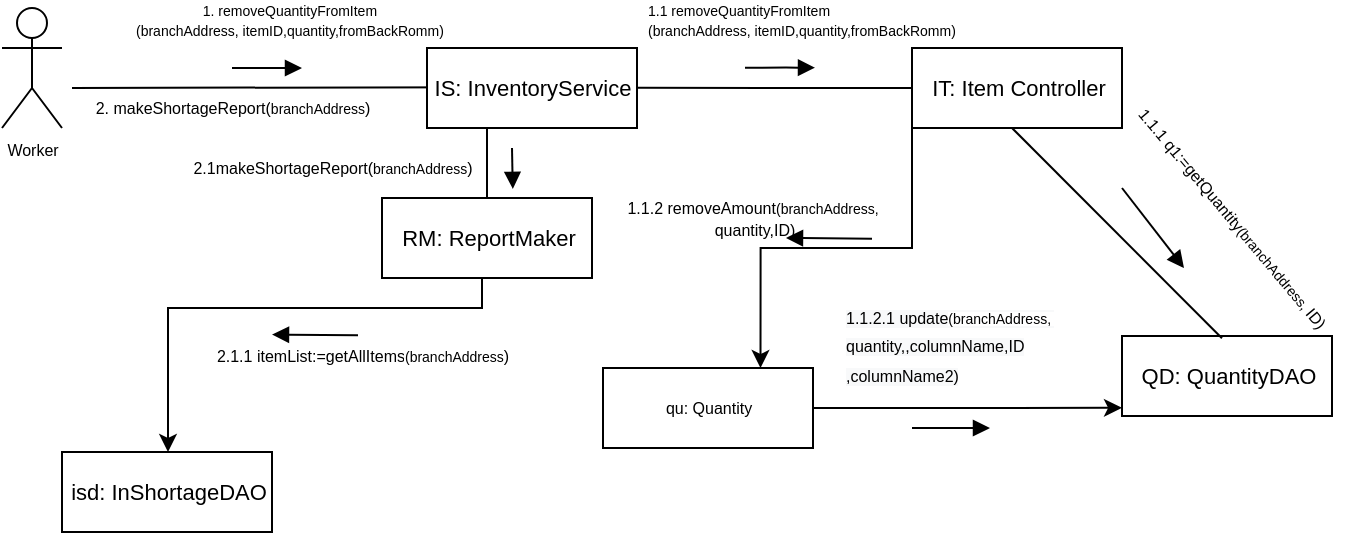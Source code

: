 <mxfile version="20.0.0" type="gitlab">
  <diagram id="ZnXcu67rTOXc79JGVjIP" name="Page-1">
    <mxGraphModel dx="539" dy="-874" grid="1" gridSize="10" guides="1" tooltips="1" connect="1" arrows="1" fold="1" page="1" pageScale="1" pageWidth="827" pageHeight="1169" math="0" shadow="0">
      <root>
        <mxCell id="0" />
        <mxCell id="1" parent="0" />
        <mxCell id="ftZpXZ7Cl26tDxCheSqU-1" value="Worker" style="shape=umlActor;verticalLabelPosition=bottom;verticalAlign=top;html=1;outlineConnect=0;fontSize=8;" parent="1" vertex="1">
          <mxGeometry x="70" y="1310" width="30" height="60" as="geometry" />
        </mxCell>
        <mxCell id="ftZpXZ7Cl26tDxCheSqU-2" value="" style="endArrow=none;html=1;rounded=0;fontSize=8;" parent="1" edge="1">
          <mxGeometry width="50" height="50" relative="1" as="geometry">
            <mxPoint x="105" y="1350" as="sourcePoint" />
            <mxPoint x="310" y="1349.58" as="targetPoint" />
          </mxGeometry>
        </mxCell>
        <mxCell id="ftZpXZ7Cl26tDxCheSqU-3" value="&lt;div style=&quot;text-align: center;&quot;&gt;&lt;span style=&quot;font-size: 7px;&quot;&gt;1. removeQuantityFromItem&lt;/span&gt;&lt;br style=&quot;font-size: 7px;&quot;&gt;&lt;span style=&quot;font-size: 7px;&quot;&gt;(branchAddress, itemID,quantity,fromBackRomm)&lt;/span&gt;&lt;br&gt;&lt;/div&gt;" style="endArrow=block;endFill=1;html=1;edgeStyle=orthogonalEdgeStyle;align=left;verticalAlign=top;rounded=0;fontSize=8;" parent="1" edge="1">
          <mxGeometry x="-1" y="64" relative="1" as="geometry">
            <mxPoint x="185" y="1340" as="sourcePoint" />
            <mxPoint x="220" y="1340" as="targetPoint" />
            <Array as="points">
              <mxPoint x="195" y="1340" />
              <mxPoint x="195" y="1340" />
            </Array>
            <mxPoint x="-50" y="24" as="offset" />
          </mxGeometry>
        </mxCell>
        <mxCell id="jRBBYqOmMAbDrLuwfa5f-2" style="edgeStyle=orthogonalEdgeStyle;rounded=0;orthogonalLoop=1;jettySize=auto;html=1;exitX=0.25;exitY=1;exitDx=0;exitDy=0;entryX=0.5;entryY=0;entryDx=0;entryDy=0;endArrow=none;endFill=0;" edge="1" parent="1" source="ftZpXZ7Cl26tDxCheSqU-4" target="jRBBYqOmMAbDrLuwfa5f-1">
          <mxGeometry relative="1" as="geometry" />
        </mxCell>
        <mxCell id="ftZpXZ7Cl26tDxCheSqU-4" value="&lt;span style=&quot;font-size: 11px;&quot;&gt;IS: InventoryService&lt;/span&gt;" style="html=1;fontSize=8;" parent="1" vertex="1">
          <mxGeometry x="282.5" y="1330" width="105" height="40" as="geometry" />
        </mxCell>
        <mxCell id="ftZpXZ7Cl26tDxCheSqU-5" style="edgeStyle=orthogonalEdgeStyle;rounded=0;orthogonalLoop=1;jettySize=auto;html=1;exitX=0;exitY=1;exitDx=0;exitDy=0;entryX=0.75;entryY=0;entryDx=0;entryDy=0;" parent="1" source="ftZpXZ7Cl26tDxCheSqU-7" target="ftZpXZ7Cl26tDxCheSqU-15" edge="1">
          <mxGeometry relative="1" as="geometry" />
        </mxCell>
        <mxCell id="ftZpXZ7Cl26tDxCheSqU-6" style="edgeStyle=orthogonalEdgeStyle;rounded=0;orthogonalLoop=1;jettySize=auto;html=1;exitX=0.5;exitY=1;exitDx=0;exitDy=0;" parent="1" source="jRBBYqOmMAbDrLuwfa5f-1" target="ftZpXZ7Cl26tDxCheSqU-20" edge="1">
          <mxGeometry relative="1" as="geometry">
            <Array as="points">
              <mxPoint x="310" y="1445" />
              <mxPoint x="310" y="1460" />
              <mxPoint x="153" y="1460" />
            </Array>
            <mxPoint x="190" y="1448" as="sourcePoint" />
          </mxGeometry>
        </mxCell>
        <mxCell id="ftZpXZ7Cl26tDxCheSqU-7" value="&lt;span style=&quot;font-size: 11px;&quot;&gt;IT: Item Controller&lt;/span&gt;" style="html=1;fontSize=8;" parent="1" vertex="1">
          <mxGeometry x="525" y="1330" width="105" height="40" as="geometry" />
        </mxCell>
        <mxCell id="ftZpXZ7Cl26tDxCheSqU-8" value="" style="endArrow=none;html=1;rounded=0;fontSize=8;entryX=0;entryY=0.5;entryDx=0;entryDy=0;" parent="1" target="ftZpXZ7Cl26tDxCheSqU-7" edge="1">
          <mxGeometry width="50" height="50" relative="1" as="geometry">
            <mxPoint x="387.5" y="1349.89" as="sourcePoint" />
            <mxPoint x="517.5" y="1349.71" as="targetPoint" />
          </mxGeometry>
        </mxCell>
        <mxCell id="ftZpXZ7Cl26tDxCheSqU-9" value="&lt;span style=&quot;font-size: 7px; text-align: center;&quot;&gt;1.1 removeQuantityFromItem&lt;/span&gt;&lt;br style=&quot;font-size: 7px; text-align: center;&quot;&gt;&lt;span style=&quot;font-size: 7px; text-align: center;&quot;&gt;(branchAddress, itemID,quantity,fromBackRomm)&lt;/span&gt;" style="endArrow=block;endFill=1;html=1;edgeStyle=orthogonalEdgeStyle;align=left;verticalAlign=top;rounded=0;fontSize=8;" parent="1" edge="1">
          <mxGeometry x="-1" y="64" relative="1" as="geometry">
            <mxPoint x="441.5" y="1339.85" as="sourcePoint" />
            <mxPoint x="476.5" y="1339.85" as="targetPoint" />
            <Array as="points">
              <mxPoint x="462" y="1340" />
              <mxPoint x="462" y="1340" />
            </Array>
            <mxPoint x="-50" y="24" as="offset" />
          </mxGeometry>
        </mxCell>
        <mxCell id="ftZpXZ7Cl26tDxCheSqU-10" value="&lt;span style=&quot;font-size: 11px;&quot;&gt;QD: QuantityDAO&lt;/span&gt;" style="html=1;fontSize=8;" parent="1" vertex="1">
          <mxGeometry x="630" y="1474" width="105" height="40" as="geometry" />
        </mxCell>
        <mxCell id="ftZpXZ7Cl26tDxCheSqU-11" value="" style="endArrow=none;html=1;rounded=0;fontSize=8;entryX=0.476;entryY=0.028;entryDx=0;entryDy=0;entryPerimeter=0;" parent="1" target="ftZpXZ7Cl26tDxCheSqU-10" edge="1">
          <mxGeometry width="50" height="50" relative="1" as="geometry">
            <mxPoint x="575" y="1370" as="sourcePoint" />
            <mxPoint x="760" y="1349.71" as="targetPoint" />
          </mxGeometry>
        </mxCell>
        <mxCell id="ftZpXZ7Cl26tDxCheSqU-12" value="" style="endArrow=block;endFill=1;html=1;rounded=0;fontSize=9;" parent="1" edge="1">
          <mxGeometry width="160" relative="1" as="geometry">
            <mxPoint x="630" y="1400" as="sourcePoint" />
            <mxPoint x="661" y="1440.0" as="targetPoint" />
          </mxGeometry>
        </mxCell>
        <mxCell id="ftZpXZ7Cl26tDxCheSqU-13" value="&lt;span style=&quot;font-size: 8px;&quot;&gt;1.1.1 q1:=getQuantity&lt;/span&gt;&lt;span style=&quot;font-size: 7px; background-color: rgb(255, 255, 255);&quot;&gt;(branchAddress,&amp;nbsp;&lt;/span&gt;&lt;span style=&quot;font-size: 8px;&quot;&gt;ID)&lt;/span&gt;" style="text;html=1;align=center;verticalAlign=middle;resizable=0;points=[];autosize=1;strokeColor=none;fillColor=none;fontSize=9;rotation=50;" parent="1" vertex="1">
          <mxGeometry x="605" y="1405" width="160" height="20" as="geometry" />
        </mxCell>
        <mxCell id="ftZpXZ7Cl26tDxCheSqU-14" style="edgeStyle=orthogonalEdgeStyle;rounded=0;orthogonalLoop=1;jettySize=auto;html=1;exitX=1;exitY=0.5;exitDx=0;exitDy=0;entryX=0;entryY=0.898;entryDx=0;entryDy=0;entryPerimeter=0;" parent="1" source="ftZpXZ7Cl26tDxCheSqU-15" target="ftZpXZ7Cl26tDxCheSqU-10" edge="1">
          <mxGeometry relative="1" as="geometry" />
        </mxCell>
        <mxCell id="ftZpXZ7Cl26tDxCheSqU-15" value="qu: Quantity" style="html=1;fontSize=8;" parent="1" vertex="1">
          <mxGeometry x="370.5" y="1490" width="105" height="40" as="geometry" />
        </mxCell>
        <mxCell id="ftZpXZ7Cl26tDxCheSqU-16" value="&lt;span style=&quot;font-size: 8px;&quot;&gt;1.1.2 removeAmount&lt;/span&gt;&lt;span style=&quot;font-size: 7px; background-color: rgb(255, 255, 255);&quot;&gt;(branchAddress,&amp;nbsp;&lt;/span&gt;&lt;span style=&quot;font-size: 8px;&quot;&gt;&lt;br&gt;quantity,ID)&lt;/span&gt;" style="text;html=1;align=center;verticalAlign=middle;resizable=0;points=[];autosize=1;strokeColor=none;fillColor=none;fontSize=9;rotation=0;" parent="1" vertex="1">
          <mxGeometry x="375.5" y="1400" width="140" height="30" as="geometry" />
        </mxCell>
        <mxCell id="ftZpXZ7Cl26tDxCheSqU-17" value="" style="endArrow=block;endFill=1;html=1;rounded=0;fontSize=9;" parent="1" edge="1">
          <mxGeometry width="160" relative="1" as="geometry">
            <mxPoint x="505" y="1425.33" as="sourcePoint" />
            <mxPoint x="462" y="1425" as="targetPoint" />
          </mxGeometry>
        </mxCell>
        <mxCell id="ftZpXZ7Cl26tDxCheSqU-18" value="&lt;span style=&quot;color: rgb(0, 0, 0); font-family: Helvetica; font-size: 8px; font-style: normal; font-variant-ligatures: normal; font-variant-caps: normal; font-weight: 400; letter-spacing: normal; orphans: 2; text-align: center; text-indent: 0px; text-transform: none; widows: 2; word-spacing: 0px; -webkit-text-stroke-width: 0px; background-color: rgb(248, 249, 250); text-decoration-thickness: initial; text-decoration-style: initial; text-decoration-color: initial; float: none; display: inline !important;&quot;&gt;1.1.2.1 update&lt;span style=&quot;font-size: 7px; background-color: rgb(255, 255, 255);&quot;&gt;(branchAddress,&amp;nbsp;&lt;/span&gt;&lt;br&gt;quantity,,columnName,ID&lt;/span&gt;&lt;br style=&quot;color: rgb(0, 0, 0); font-family: Helvetica; font-size: 8px; font-style: normal; font-variant-ligatures: normal; font-variant-caps: normal; font-weight: 400; letter-spacing: normal; orphans: 2; text-align: center; text-indent: 0px; text-transform: none; widows: 2; word-spacing: 0px; -webkit-text-stroke-width: 0px; background-color: rgb(248, 249, 250); text-decoration-thickness: initial; text-decoration-style: initial; text-decoration-color: initial;&quot;&gt;&lt;span style=&quot;color: rgb(0, 0, 0); font-family: Helvetica; font-size: 8px; font-style: normal; font-variant-ligatures: normal; font-variant-caps: normal; font-weight: 400; letter-spacing: normal; orphans: 2; text-align: center; text-indent: 0px; text-transform: none; widows: 2; word-spacing: 0px; -webkit-text-stroke-width: 0px; background-color: rgb(248, 249, 250); text-decoration-thickness: initial; text-decoration-style: initial; text-decoration-color: initial; float: none; display: inline !important;&quot;&gt;,columnName2)&lt;/span&gt;" style="text;whiteSpace=wrap;html=1;" parent="1" vertex="1">
          <mxGeometry x="490" y="1450" width="160" height="50" as="geometry" />
        </mxCell>
        <mxCell id="ftZpXZ7Cl26tDxCheSqU-19" value="" style="endArrow=block;endFill=1;html=1;rounded=0;fontSize=9;" parent="1" edge="1">
          <mxGeometry width="160" relative="1" as="geometry">
            <mxPoint x="525" y="1520" as="sourcePoint" />
            <mxPoint x="564" y="1520" as="targetPoint" />
          </mxGeometry>
        </mxCell>
        <mxCell id="ftZpXZ7Cl26tDxCheSqU-20" value="&lt;span style=&quot;font-size: 11px;&quot;&gt;isd: InShortageDAO&lt;/span&gt;" style="html=1;fontSize=8;" parent="1" vertex="1">
          <mxGeometry x="100" y="1532" width="105" height="40" as="geometry" />
        </mxCell>
        <mxCell id="ftZpXZ7Cl26tDxCheSqU-21" value="&lt;span style=&quot;font-size: 8px;&quot;&gt;2.1makeShortageReport(&lt;/span&gt;&lt;span style=&quot;font-size: 7px; background-color: rgb(255, 255, 255);&quot;&gt;branchAddress&lt;/span&gt;&lt;span style=&quot;font-size: 8px;&quot;&gt;)&lt;/span&gt;" style="text;html=1;align=center;verticalAlign=middle;resizable=0;points=[];autosize=1;strokeColor=none;fillColor=none;fontSize=9;rotation=0;" parent="1" vertex="1">
          <mxGeometry x="155" y="1380" width="160" height="20" as="geometry" />
        </mxCell>
        <mxCell id="ftZpXZ7Cl26tDxCheSqU-22" value="&lt;span style=&quot;font-size: 8px;&quot;&gt;2. makeShortageReport(&lt;/span&gt;&lt;span style=&quot;font-size: 7px; background-color: rgb(255, 255, 255);&quot;&gt;branchAddress&lt;/span&gt;&lt;span style=&quot;font-size: 8px;&quot;&gt;)&lt;/span&gt;" style="text;html=1;align=center;verticalAlign=middle;resizable=0;points=[];autosize=1;strokeColor=none;fillColor=none;fontSize=9;rotation=0;" parent="1" vertex="1">
          <mxGeometry x="110" y="1350" width="150" height="20" as="geometry" />
        </mxCell>
        <mxCell id="ftZpXZ7Cl26tDxCheSqU-23" value="" style="endArrow=block;endFill=1;html=1;rounded=0;fontSize=9;" parent="1" edge="1">
          <mxGeometry width="160" relative="1" as="geometry">
            <mxPoint x="248.0" y="1473.64" as="sourcePoint" />
            <mxPoint x="205" y="1473.31" as="targetPoint" />
          </mxGeometry>
        </mxCell>
        <mxCell id="ftZpXZ7Cl26tDxCheSqU-24" value="&lt;span style=&quot;font-size: 8px;&quot;&gt;2.1.1 itemList:=getAllItems&lt;/span&gt;&lt;span style=&quot;font-size: 7px; background-color: rgb(255, 255, 255);&quot;&gt;(branchAddress&lt;/span&gt;&lt;span style=&quot;font-size: 8px;&quot;&gt;)&lt;/span&gt;" style="text;html=1;align=center;verticalAlign=middle;resizable=0;points=[];autosize=1;strokeColor=none;fillColor=none;fontSize=9;rotation=0;" parent="1" vertex="1">
          <mxGeometry x="170" y="1474" width="160" height="20" as="geometry" />
        </mxCell>
        <mxCell id="jRBBYqOmMAbDrLuwfa5f-1" value="&lt;span style=&quot;font-size: 11px;&quot;&gt;RM: ReportMaker&lt;/span&gt;" style="html=1;fontSize=8;" vertex="1" parent="1">
          <mxGeometry x="260" y="1405" width="105" height="40" as="geometry" />
        </mxCell>
        <mxCell id="jRBBYqOmMAbDrLuwfa5f-4" value="" style="endArrow=block;endFill=1;html=1;rounded=0;fontSize=9;entryX=1.065;entryY=1.022;entryDx=0;entryDy=0;entryPerimeter=0;" edge="1" parent="1" target="ftZpXZ7Cl26tDxCheSqU-21">
          <mxGeometry width="160" relative="1" as="geometry">
            <mxPoint x="325" y="1380" as="sourcePoint" />
            <mxPoint x="322" y="1389.66" as="targetPoint" />
          </mxGeometry>
        </mxCell>
      </root>
    </mxGraphModel>
  </diagram>
</mxfile>
